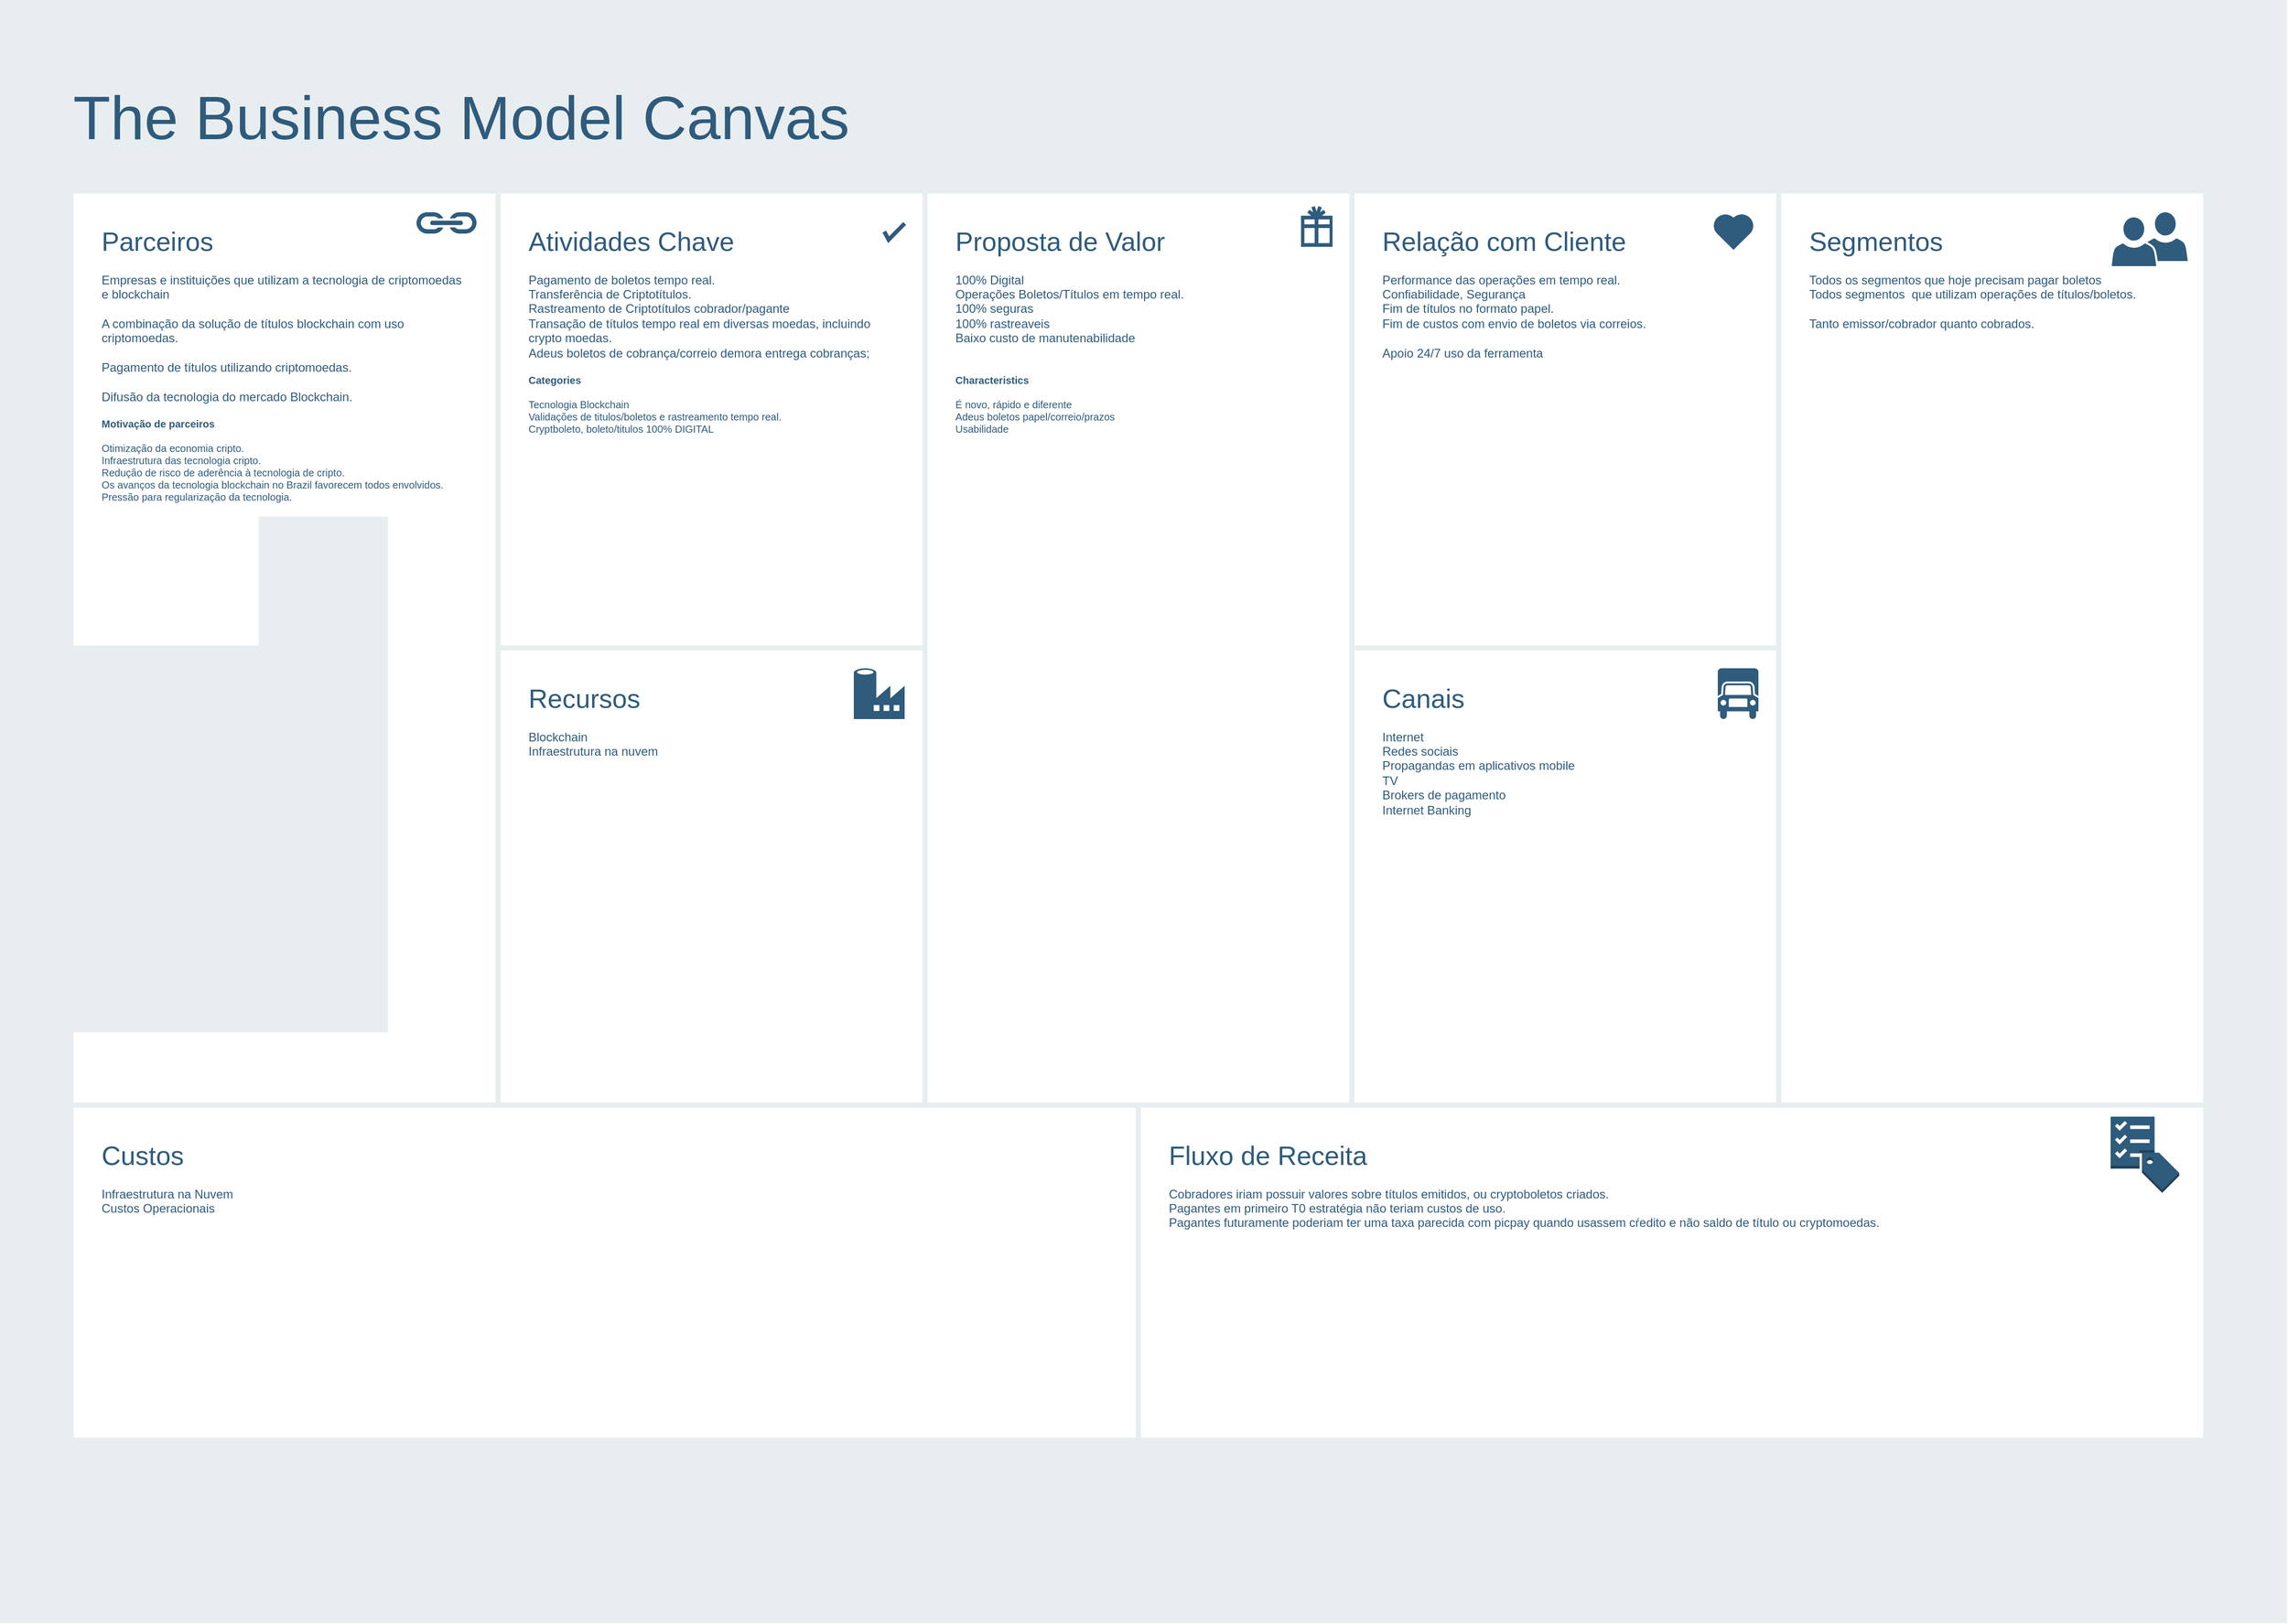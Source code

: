 <mxfile version="12.3.6" type="github" pages="2">
  <diagram id="07fea595-8f29-1299-0266-81d95cde20df" name="The Business Model Canvas">
    <mxGraphModel dx="4000" dy="806" grid="1" gridSize="10" guides="1" tooltips="1" connect="1" arrows="1" fold="1" page="1" pageScale="1" pageWidth="1169" pageHeight="827" background="#ffffff" math="0" shadow="0">
      <root>
        <mxCell id="0"/>
        <mxCell id="1" parent="0"/>
        <mxCell id="698" value="" style="rounded=0;whiteSpace=wrap;html=1;shadow=0;labelBackgroundColor=none;strokeColor=none;strokeWidth=3;fillColor=#e8edf0;fontSize=60;fontColor=#2F5B7C;align=left;" parent="1" vertex="1">
          <mxGeometry x="-2280" y="32" width="2250" height="1598" as="geometry"/>
        </mxCell>
        <mxCell id="699" value="&lt;div style=&quot;font-size: 26px&quot;&gt;Relação com Cliente&lt;br&gt;&lt;/div&gt;&lt;div&gt;&lt;br&gt;&lt;/div&gt;&lt;div&gt;Performance das operações em tempo real.&lt;/div&gt;&lt;div&gt;Confiabilidade, Segurança&lt;br&gt;&lt;/div&gt;Fim de títulos no formato papel.&lt;br&gt;Fim de custos com envio de boletos via correios.&lt;br&gt;&lt;div&gt;&lt;br&gt;&lt;/div&gt;&lt;div&gt;Apoio 24/7 uso da ferramenta&lt;br&gt;&lt;/div&gt;" style="rounded=0;whiteSpace=wrap;html=1;shadow=0;labelBackgroundColor=none;strokeColor=#e8edf0;strokeWidth=5;fillColor=#ffffff;fontSize=12;fontColor=#2F5B7C;align=left;verticalAlign=top;spacing=30;" parent="1" vertex="1">
          <mxGeometry x="-950" y="220" width="420" height="450" as="geometry"/>
        </mxCell>
        <mxCell id="700" value="&lt;font&gt;&lt;font style=&quot;font-size: 26px&quot;&gt;Parceiros&lt;/font&gt;&lt;br&gt;&lt;/font&gt;&lt;font style=&quot;font-size: 12px&quot;&gt;&lt;br style=&quot;font-size: 12px&quot;&gt;&lt;/font&gt;&lt;div&gt;&lt;font style=&quot;font-size: 12px&quot;&gt;&lt;font style=&quot;font-size: 12px&quot;&gt;Empresas e instituições que utilizam a tecnologia de criptomoedas e blockchain&lt;/font&gt;&lt;/font&gt;&lt;/div&gt;&lt;div&gt;&lt;font style=&quot;font-size: 12px&quot;&gt;&lt;font style=&quot;font-size: 12px&quot;&gt;&lt;br&gt;&lt;/font&gt;&lt;/font&gt;&lt;/div&gt;&lt;div&gt;&lt;font style=&quot;font-size: 12px&quot;&gt;&lt;font style=&quot;font-size: 12px&quot;&gt;A combinação da solução de títulos blockchain com uso criptomoedas.&lt;br&gt;&lt;/font&gt;&lt;/font&gt;&lt;/div&gt;&lt;div&gt;&lt;font style=&quot;font-size: 12px&quot;&gt;&lt;font style=&quot;font-size: 12px&quot;&gt;&lt;br&gt;&lt;/font&gt;&lt;/font&gt;&lt;/div&gt;&lt;div&gt;&lt;font style=&quot;font-size: 12px&quot;&gt;&lt;font style=&quot;font-size: 12px&quot;&gt;Pagamento de títulos utilizando criptomoedas.&lt;/font&gt;&lt;/font&gt;&lt;/div&gt;&lt;div&gt;&lt;font style=&quot;font-size: 12px&quot;&gt;&lt;font style=&quot;font-size: 12px&quot;&gt;&lt;br&gt;&lt;/font&gt;&lt;/font&gt;&lt;/div&gt;&lt;div&gt;&lt;font style=&quot;font-size: 12px&quot;&gt;&lt;font style=&quot;font-size: 12px&quot;&gt;Difusão da tecnologia do mercado Blockchain.&lt;br&gt;&lt;/font&gt;&lt;/font&gt;&lt;/div&gt;&lt;font style=&quot;font-size: 12px&quot;&gt;&lt;br style=&quot;font-size: 12px&quot;&gt;&lt;/font&gt;&lt;div style=&quot;font-size: 10px&quot;&gt;&lt;font style=&quot;font-size: 10px&quot;&gt;&lt;b&gt;Motivação de parceiros&lt;br&gt;&lt;/b&gt;&lt;/font&gt;&lt;/div&gt;&lt;div style=&quot;font-size: 10px&quot;&gt;&lt;font style=&quot;font-size: 10px&quot;&gt;&lt;b&gt;&lt;br&gt;&lt;/b&gt;&lt;/font&gt;&lt;/div&gt;&lt;div style=&quot;font-size: 10px&quot;&gt;&lt;font style=&quot;font-size: 10px&quot;&gt;Otimização da economia cripto.&lt;br&gt;&lt;/font&gt;&lt;/div&gt;&lt;div style=&quot;font-size: 10px&quot;&gt;&lt;font style=&quot;font-size: 10px&quot;&gt;Infraestrutura das tecnologia cripto.&lt;br&gt;&lt;/font&gt;&lt;/div&gt;&lt;div style=&quot;font-size: 10px&quot;&gt;&lt;font style=&quot;font-size: 10px&quot;&gt;Redução de risco de aderência à tecnologia de cripto.&lt;br&gt;&lt;/font&gt;&lt;/div&gt;&lt;div style=&quot;font-size: 10px&quot;&gt;&lt;font style=&quot;font-size: 10px&quot;&gt;Os avanços da tecnologia blockchain no Brazil favorecem todos envolvidos. &lt;br&gt;&lt;/font&gt;&lt;/div&gt;&lt;div style=&quot;font-size: 10px&quot;&gt;&lt;font style=&quot;font-size: 10px&quot;&gt;Pressão para regularização da tecnologia.&lt;br&gt;&lt;/font&gt;&lt;/div&gt;&lt;div style=&quot;font-size: 12px&quot;&gt;&lt;br style=&quot;font-size: 12px&quot;&gt;&lt;/div&gt;" style="rounded=0;whiteSpace=wrap;html=1;shadow=0;labelBackgroundColor=none;strokeColor=#e8edf0;strokeWidth=5;fillColor=#ffffff;fontSize=12;fontColor=#2F5B7C;align=left;verticalAlign=top;spacing=30;" parent="1" vertex="1">
          <mxGeometry x="-2210" y="220" width="420" height="900" as="geometry"/>
        </mxCell>
        <mxCell id="701" value="&lt;font&gt;&lt;font style=&quot;font-size: 26px&quot;&gt;Atividades Chave&lt;/font&gt;&lt;br style=&quot;font-size: 12px&quot;&gt;&lt;/font&gt;&lt;font&gt;&lt;br style=&quot;font-size: 12px&quot;&gt;&lt;div&gt;Pagamento de boletos tempo real.&lt;/div&gt;&lt;div&gt;Transferência de Criptotítulos.&lt;/div&gt;&lt;div&gt;Rastreamento de Criptotítulos cobrador/pagante&lt;br&gt;&lt;/div&gt;&lt;div&gt;Transação de títulos tempo real em diversas moedas, incluindo crypto moedas.&lt;/div&gt;&lt;div&gt;Adeus boletos de cobrança/correio demora entrega cobranças;&lt;br&gt;&lt;/div&gt;&lt;div&gt;&lt;br&gt;&lt;/div&gt;&lt;/font&gt;&lt;div style=&quot;font-size: 10px&quot;&gt;&lt;div&gt;&lt;b&gt;Categories&lt;/b&gt;&lt;/div&gt;&lt;div&gt;&lt;br&gt;&lt;/div&gt;&lt;div&gt;Tecnologia Blockchain&lt;br&gt;&lt;/div&gt;&lt;div&gt;Validações de titulos/boletos e rastreamento tempo real.&lt;br&gt;&lt;/div&gt;&lt;div&gt;Cryptboleto, boleto/titulos 100% DIGITAL&lt;br&gt;&lt;/div&gt;&lt;/div&gt;&lt;div&gt;&lt;br&gt;&lt;/div&gt;" style="rounded=0;whiteSpace=wrap;html=1;shadow=0;labelBackgroundColor=none;strokeColor=#e8edf0;strokeWidth=5;fillColor=#ffffff;fontSize=12;fontColor=#2F5B7C;align=left;verticalAlign=top;spacing=30;" parent="1" vertex="1">
          <mxGeometry x="-1790" y="220" width="420" height="450" as="geometry"/>
        </mxCell>
        <mxCell id="702" value="&lt;div&gt;&lt;font style=&quot;font-size: 26px&quot;&gt;Recursos&lt;br&gt;&lt;/font&gt;&lt;/div&gt;&lt;div&gt;&lt;br&gt;&lt;/div&gt;Blockchain&lt;br&gt;Infraestrutura na nuvem" style="rounded=0;whiteSpace=wrap;html=1;shadow=0;labelBackgroundColor=none;strokeColor=#e8edf0;strokeWidth=5;fillColor=#ffffff;fontSize=12;fontColor=#2F5B7C;align=left;verticalAlign=top;spacing=30;" parent="1" vertex="1">
          <mxGeometry x="-1790" y="670" width="420" height="450" as="geometry"/>
        </mxCell>
        <mxCell id="703" value="&lt;div style=&quot;font-size: 26px&quot;&gt;Proposta de Valor&lt;br&gt;&lt;/div&gt;&lt;div&gt;&lt;br&gt;&lt;/div&gt;&lt;div&gt;100% Digital&lt;/div&gt;&lt;div&gt;Operações Boletos/Títulos em tempo real.&lt;/div&gt;&lt;div&gt;100% seguras&lt;/div&gt;&lt;div&gt;100% rastreaveis &lt;br&gt;&lt;/div&gt;&lt;div&gt;Baixo custo de manutenabilidade&lt;/div&gt;&lt;div&gt;&lt;br&gt;&lt;/div&gt;&lt;div&gt;&lt;br&gt;&lt;/div&gt;&lt;div style=&quot;font-size: 10px&quot;&gt;&lt;font style=&quot;font-size: 10px&quot;&gt;&lt;b&gt;Characteristics&lt;/b&gt;&lt;/font&gt;&lt;/div&gt;&lt;div style=&quot;font-size: 10px&quot;&gt;&lt;font style=&quot;font-size: 10px&quot;&gt;&lt;br&gt;&lt;/font&gt;&lt;/div&gt;&lt;div style=&quot;font-size: 10px&quot;&gt;&lt;font style=&quot;font-size: 10px&quot;&gt;É novo, rápido e diferente&lt;/font&gt;&lt;/div&gt;&lt;div style=&quot;font-size: 10px&quot;&gt;&lt;font style=&quot;font-size: 10px&quot;&gt;Adeus boletos papel/correio/prazos&lt;br&gt;&lt;/font&gt;&lt;/div&gt;&lt;div style=&quot;font-size: 10px&quot;&gt;&lt;font style=&quot;font-size: 10px&quot;&gt;Usabilidade&lt;br&gt;&lt;/font&gt;&lt;/div&gt;&lt;div style=&quot;font-size: 10px&quot;&gt;&lt;br&gt;&lt;/div&gt;" style="rounded=0;whiteSpace=wrap;html=1;shadow=0;labelBackgroundColor=none;strokeColor=#e8edf0;strokeWidth=5;fillColor=#ffffff;fontSize=12;fontColor=#2F5B7C;align=left;verticalAlign=top;spacing=30;" parent="1" vertex="1">
          <mxGeometry x="-1370" y="220" width="420" height="900" as="geometry"/>
        </mxCell>
        <mxCell id="704" value="&lt;div&gt;&lt;font style=&quot;font-size: 26px&quot;&gt;Segmentos&lt;br&gt;&lt;/font&gt;&lt;/div&gt;&lt;div&gt;&lt;br&gt;&lt;/div&gt;&lt;div&gt;Todos os segmentos que hoje precisam pagar boletos&lt;/div&gt;&lt;div&gt;Todos segmentos&amp;nbsp; que utilizam operações de títulos/boletos.&lt;/div&gt;&lt;div&gt;&lt;br&gt;&lt;/div&gt;&lt;div&gt;Tanto emissor/cobrador quanto cobrados.&lt;br&gt;&lt;/div&gt;" style="rounded=0;whiteSpace=wrap;html=1;shadow=0;labelBackgroundColor=none;strokeColor=#e8edf0;strokeWidth=5;fillColor=#ffffff;fontSize=12;fontColor=#2F5B7C;align=left;verticalAlign=top;spacing=30;" parent="1" vertex="1">
          <mxGeometry x="-530" y="220" width="420" height="900" as="geometry"/>
        </mxCell>
        <mxCell id="705" value="&lt;div&gt;&lt;font style=&quot;font-size: 26px&quot;&gt;Canais&lt;/font&gt;&lt;/div&gt;&lt;div&gt;&lt;br&gt;&lt;/div&gt;&lt;div&gt;&lt;span&gt;Internet&lt;/span&gt;&lt;br&gt;&lt;/div&gt;&lt;div&gt;Redes sociais&lt;/div&gt;&lt;div&gt;&lt;span&gt;Propagandas em aplicativos mobile&lt;/span&gt;&lt;br&gt;&lt;/div&gt;&lt;div&gt;&lt;span&gt;TV&lt;/span&gt;&lt;/div&gt;&lt;div&gt;Brokers de pagamento&lt;/div&gt;&lt;div&gt;Internet Banking&lt;/div&gt;&lt;div&gt;&lt;br&gt;&lt;/div&gt;" style="rounded=0;whiteSpace=wrap;html=1;shadow=0;labelBackgroundColor=none;strokeColor=#e8edf0;strokeWidth=5;fillColor=#ffffff;fontSize=12;fontColor=#2F5B7C;align=left;verticalAlign=top;spacing=30;" parent="1" vertex="1">
          <mxGeometry x="-950" y="670" width="420" height="450" as="geometry"/>
        </mxCell>
        <mxCell id="706" value="&lt;div style=&quot;font-size: 26px&quot;&gt;Custos&lt;/div&gt;&lt;div&gt;&lt;br&gt;&lt;/div&gt;&lt;div&gt;Infraestrutura na Nuvem&lt;/div&gt;&lt;div&gt;Custos Operacionais&lt;/div&gt;&lt;div&gt;&lt;br&gt;&lt;/div&gt;" style="rounded=0;whiteSpace=wrap;html=1;shadow=0;labelBackgroundColor=none;strokeColor=#e8edf0;strokeWidth=5;fillColor=#ffffff;fontSize=12;fontColor=#2F5B7C;align=left;verticalAlign=top;spacing=30;" parent="1" vertex="1">
          <mxGeometry x="-2210" y="1120" width="1050" height="330" as="geometry"/>
        </mxCell>
        <mxCell id="707" value="&lt;div style=&quot;font-size: 26px&quot;&gt;&lt;font style=&quot;font-size: 26px&quot;&gt;Fluxo de Receita&lt;br&gt;&lt;/font&gt;&lt;/div&gt;&lt;div&gt;&lt;br&gt;&lt;/div&gt;&lt;div&gt;Cobradores iriam possuir valores sobre títulos emitidos, ou cryptoboletos criados.&lt;/div&gt;&lt;div&gt;Pagantes em primeiro T0 estratégia não teriam custos de uso.&lt;/div&gt;&lt;div&gt;Pagantes futuramente poderiam ter uma taxa parecida com picpay quando usassem cŕedito e não saldo de título ou cryptomoedas.&lt;br&gt;&lt;/div&gt;" style="rounded=0;whiteSpace=wrap;html=1;shadow=0;labelBackgroundColor=none;strokeColor=#e8edf0;strokeWidth=5;fillColor=#ffffff;fontSize=12;fontColor=#2F5B7C;align=left;verticalAlign=top;spacing=30;" parent="1" vertex="1">
          <mxGeometry x="-1160" y="1120" width="1050" height="330" as="geometry"/>
        </mxCell>
        <mxCell id="708" value="The Business Model Canvas&lt;br&gt;" style="text;html=1;resizable=0;points=[];autosize=1;align=left;verticalAlign=top;spacingTop=-4;fontSize=60;fontColor=#2F5B7C;" parent="1" vertex="1">
          <mxGeometry x="-2210" y="110" width="780" height="70" as="geometry"/>
        </mxCell>
        <mxCell id="709" value="" style="html=1;verticalLabelPosition=bottom;labelBackgroundColor=#ffffff;verticalAlign=top;shadow=0;dashed=0;strokeWidth=4;shape=mxgraph.ios7.misc.check;strokeColor=#2F5B7C;fillColor=#ffffff;gradientColor=none;fontSize=12;fontColor=#2F5B7C;align=left;" parent="1" vertex="1">
          <mxGeometry x="-1410" y="252" width="20" height="16" as="geometry"/>
        </mxCell>
        <mxCell id="710" value="" style="shape=mxgraph.signs.travel.present;html=1;fillColor=#2F5B7C;strokeColor=none;verticalLabelPosition=bottom;verticalAlign=top;align=center;shadow=0;labelBackgroundColor=none;fontSize=12;fontColor=#2F5B7C;" parent="1" vertex="1">
          <mxGeometry x="-1000" y="235" width="31" height="40" as="geometry"/>
        </mxCell>
        <mxCell id="711" value="" style="html=1;verticalLabelPosition=bottom;labelBackgroundColor=#ffffff;verticalAlign=top;strokeWidth=3;strokeColor=none;fillColor=#2F5B7C;shadow=0;dashed=0;shape=mxgraph.ios7.icons.heart;fontSize=12;fontColor=#2F5B7C;align=left;" parent="1" vertex="1">
          <mxGeometry x="-595.0" y="242" width="41" height="36" as="geometry"/>
        </mxCell>
        <mxCell id="715" value="" style="shadow=0;dashed=0;html=1;strokeColor=none;labelPosition=center;verticalLabelPosition=bottom;verticalAlign=top;shape=mxgraph.mscae.cloud.data_factory;fillColor=#2F5B7C;labelBackgroundColor=none;fontSize=10;fontColor=#2F5B7C;align=left;" parent="1" vertex="1">
          <mxGeometry x="-1440" y="690" width="50" height="50" as="geometry"/>
        </mxCell>
        <mxCell id="716" value="" style="shape=mxgraph.signs.transportation.truck_6;html=1;fillColor=#2F5B7C;strokeColor=none;verticalLabelPosition=bottom;verticalAlign=top;align=center;shadow=0;labelBackgroundColor=none;fontSize=10;fontColor=#2F5B7C;aspect=fixed;" parent="1" vertex="1">
          <mxGeometry x="-590" y="690" width="40" height="50" as="geometry"/>
        </mxCell>
        <mxCell id="717" value="" style="shape=image;html=1;verticalAlign=top;verticalLabelPosition=bottom;labelBackgroundColor=#ffffff;imageAspect=0;aspect=fixed;image=https://cdn4.iconfinder.com/data/icons/evil-icons-user-interface/64/price-128.png;shadow=0;strokeColor=#e8edf0;strokeWidth=3;fillColor=#2F5B7C;gradientColor=none;fontSize=10;fontColor=#2F5B7C;align=left;" parent="1" vertex="1">
          <mxGeometry x="-1226" y="1140" width="58" height="58" as="geometry"/>
        </mxCell>
        <mxCell id="718" value="" style="dashed=0;html=1;shape=mxgraph.aws3.checklist_cost;fillColor=#2F5B7C;gradientColor=none;shadow=0;labelBackgroundColor=none;strokeColor=none;strokeWidth=3;fontSize=10;fontColor=#2F5B7C;align=left;" parent="1" vertex="1">
          <mxGeometry x="-203.5" y="1131.5" width="67.5" height="75" as="geometry"/>
        </mxCell>
        <mxCell id="719" value="" style="shadow=0;dashed=0;html=1;strokeColor=none;fillColor=#2F5B7C;labelPosition=center;verticalLabelPosition=bottom;verticalAlign=top;outlineConnect=0;shape=mxgraph.office.concepts.link;labelBackgroundColor=none;fontSize=10;fontColor=#000000;align=left;" parent="1" vertex="1">
          <mxGeometry x="-1871" y="241" width="61" height="21" as="geometry"/>
        </mxCell>
        <mxCell id="720" value="" style="group" parent="1" vertex="1" connectable="0">
          <mxGeometry x="-203.5" y="245" width="69" height="50" as="geometry"/>
        </mxCell>
        <mxCell id="721" value="" style="shadow=0;dashed=0;html=1;strokeColor=#FFFFFF;labelPosition=center;verticalLabelPosition=bottom;verticalAlign=top;outlineConnect=0;shape=mxgraph.office.users.user;fillColor=#2F5B7C;labelBackgroundColor=none;fontSize=10;fontColor=#000000;align=left;strokeWidth=2;" parent="720" vertex="1">
          <mxGeometry x="31" y="-5" width="46" height="50" as="geometry"/>
        </mxCell>
        <mxCell id="722" value="" style="shadow=0;dashed=0;html=1;strokeColor=#FFFFFF;labelPosition=center;verticalLabelPosition=bottom;verticalAlign=top;outlineConnect=0;shape=mxgraph.office.users.user;fillColor=#2F5B7C;labelBackgroundColor=none;fontSize=10;fontColor=#000000;align=left;strokeWidth=2;" parent="720" vertex="1">
          <mxGeometry width="46" height="50" as="geometry"/>
        </mxCell>
      </root>
    </mxGraphModel>
  </diagram>
  <diagram id="mQGApk8baVR1JqvsF_KI" name="Product Vision Board">
    <mxGraphModel dx="3976" dy="753" grid="1" gridSize="10" guides="1" tooltips="1" connect="1" arrows="1" fold="1" page="1" pageScale="1" pageWidth="850" pageHeight="1100" math="0" shadow="0">
      <root>
        <mxCell id="NGLXr6QBE0B2UHdIiDb8-0"/>
        <mxCell id="NGLXr6QBE0B2UHdIiDb8-1" parent="NGLXr6QBE0B2UHdIiDb8-0"/>
        <mxCell id="nUK60ZJ4akdMgsGpRx2s-0" value="" style="rounded=0;whiteSpace=wrap;html=1;shadow=0;labelBackgroundColor=none;strokeColor=none;strokeWidth=3;fillColor=#e8edf0;fontSize=60;fontColor=#2F5B7C;align=left;" parent="NGLXr6QBE0B2UHdIiDb8-1" vertex="1">
          <mxGeometry x="-2280" y="80" width="1780" height="890" as="geometry"/>
        </mxCell>
        <mxCell id="nUK60ZJ4akdMgsGpRx2s-1" value="&lt;div style=&quot;font-size: 26px&quot;&gt;Produto&lt;/div&gt;&lt;div&gt;&lt;br&gt;&lt;/div&gt;&lt;div&gt;&lt;div style=&quot;font-size: 10px&quot;&gt;&lt;span&gt;&lt;b&gt;O que é esse produto? O que faz ele se destacar? É viável desenvolvê-lo?&lt;/b&gt;&lt;/span&gt;&lt;/div&gt;&lt;div style=&quot;font-size: 10px&quot;&gt;&lt;br&gt;&lt;/div&gt;&lt;div&gt;&lt;div&gt;&lt;span style=&quot;font-size: 10px&quot;&gt;Plataforma tecnológica, baseada na tecnologia de Blockchain, que permitirá a centralização e digitalização dos títulos bancários.&lt;/span&gt;&lt;/div&gt;&lt;div&gt;&lt;br&gt;&lt;/div&gt;&lt;div&gt;&lt;span style=&quot;font-size: 10px&quot;&gt;Será necessário que as instituições financeiras (bancos, meios de pagamento, brokers etc) passem a utilizar essa nova plataforma como única fonte da verdade no que tange a emissão de títulos.&lt;/span&gt;&lt;/div&gt;&lt;div&gt;&lt;span style=&quot;font-size: 10px&quot;&gt;Os pagamentos serão refletidos online, para todos os envolvidos numa dada transação.&lt;/span&gt;&lt;/div&gt;&lt;div style=&quot;font-size: 10px&quot;&gt;&lt;br&gt;&lt;/div&gt;&lt;/div&gt;&lt;div style=&quot;font-size: 10px&quot;&gt;&lt;span&gt;Transformação Títulos em 100% Digital.&lt;/span&gt;&lt;br&gt;&lt;/div&gt;&lt;div style=&quot;font-size: 10px&quot;&gt;&lt;br&gt;&lt;/div&gt;&lt;div style=&quot;font-size: 10px&quot;&gt;Elimina todas as dores relacionadas a títulos, como tempo de compensação, diferentes entidades envolvidas etc.&lt;/div&gt;&lt;div style=&quot;font-size: 10px&quot;&gt;&lt;br&gt;&lt;/div&gt;&lt;div style=&quot;font-size: 10px&quot;&gt;Torna todas as operações de títulos real time, talvez mais rápida que cartão de crédito.&lt;/div&gt;&lt;div style=&quot;font-size: 10px&quot;&gt;&lt;br&gt;&lt;/div&gt;&lt;div style=&quot;font-size: 10px&quot;&gt;Introdução criptomoedas ao dia dia dos clientes.&lt;/div&gt;&lt;div style=&quot;font-size: 10px&quot;&gt;&lt;br&gt;&lt;/div&gt;&lt;div style=&quot;font-size: 10px&quot;&gt;Centraliza todas as operações de títulos, na wallet do cliente, onde poderá ser a mesma wallet de criptomoedas.&lt;br&gt;&lt;/div&gt;&lt;/div&gt;&lt;div&gt;&lt;br&gt;&lt;/div&gt;" style="rounded=0;whiteSpace=wrap;html=1;shadow=0;labelBackgroundColor=none;strokeColor=#e8edf0;strokeWidth=5;fillColor=#ffffff;fontSize=12;fontColor=#2F5B7C;align=left;verticalAlign=top;spacing=30;" parent="NGLXr6QBE0B2UHdIiDb8-1" vertex="1">
          <mxGeometry x="-968" y="427" width="420" height="513" as="geometry"/>
        </mxCell>
        <mxCell id="nUK60ZJ4akdMgsGpRx2s-2" value="&lt;font&gt;&lt;font style=&quot;font-size: 26px&quot;&gt;Visão&lt;/font&gt;&lt;br&gt;&lt;/font&gt;&lt;font style=&quot;font-size: 12px&quot;&gt;&lt;br style=&quot;font-size: 12px&quot;&gt;&lt;/font&gt;&lt;font style=&quot;font-size: 12px&quot;&gt;&lt;/font&gt;&lt;div style=&quot;font-size: 10px&quot;&gt;&lt;font style=&quot;font-size: 10px&quot;&gt;&lt;b&gt;Qual o propósito da criação desde produto? Qual a mudança positiva ele irá causar?&lt;br&gt;&lt;/b&gt;&lt;/font&gt;&lt;/div&gt;&lt;div style=&quot;font-size: 10px&quot;&gt;&lt;font style=&quot;font-size: 10px&quot;&gt;&lt;b&gt;&lt;br&gt;&lt;/b&gt;&lt;/font&gt;&lt;/div&gt;&lt;div style=&quot;font-size: 10px&quot;&gt;A criação de uma tecnologia pioneira no Brasil, para compra, venda e troca de títulos utilizando Blockchain. Sendo assim, não será mais necessária uma entidade intermediando as transações e validações de títulos,&lt;/div&gt;&lt;div style=&quot;font-size: 10px&quot;&gt;&lt;font style=&quot;font-size: 10px&quot;&gt;além da segurança do Blockchain, títulos como boletos tornam-se criptografados, seguros, validados pela tecnologia, rastreáveis e emissões e pagamentos serão em tempo real.&lt;br&gt;&lt;/font&gt;&lt;/div&gt;&lt;div style=&quot;font-size: 10px&quot;&gt;&lt;font style=&quot;font-size: 10px&quot;&gt;&lt;br&gt;&lt;/font&gt;&lt;/div&gt;&lt;div style=&quot;font-size: 10px&quot;&gt;&lt;font style=&quot;font-size: 10px&quot;&gt;Impacto resumesse em tornar todos os títulos 100% digitais e centralizados. Não existirá títulos espalhados em diversas entidades e mantidos via um grande sistema centralizador como FEBRABAN, poderá ser feita diretamente&lt;/font&gt;&lt;/div&gt;&lt;div style=&quot;font-size: 10px&quot;&gt;&lt;font style=&quot;font-size: 10px&quot;&gt;emissor pagante, diretamente, nos dois sentidos.&lt;br&gt;&lt;/font&gt;&lt;/div&gt;&lt;div style=&quot;font-size: 12px&quot;&gt;&lt;br style=&quot;font-size: 12px&quot;&gt;&lt;/div&gt;" style="rounded=0;whiteSpace=wrap;html=1;shadow=0;labelBackgroundColor=none;strokeColor=#e8edf0;strokeWidth=5;fillColor=#ffffff;fontSize=12;fontColor=#2F5B7C;align=left;verticalAlign=top;spacing=30;" parent="NGLXr6QBE0B2UHdIiDb8-1" vertex="1">
          <mxGeometry x="-2230" y="220" width="1680" height="200" as="geometry"/>
        </mxCell>
        <mxCell id="nUK60ZJ4akdMgsGpRx2s-3" value="&lt;font&gt;&lt;font style=&quot;font-size: 26px&quot;&gt;Grupos atendidos&lt;/font&gt;&lt;br style=&quot;font-size: 12px&quot;&gt;&lt;/font&gt;&lt;font&gt;&lt;br&gt;&lt;div style=&quot;font-size: 10px&quot;&gt;&lt;b&gt;Qual mercado ou segmento de mercado esse produto atenderá? Quem são os consumidores e usuários atendidos?&lt;br&gt;&lt;/b&gt;&lt;/div&gt;&lt;div style=&quot;font-size: 10px&quot;&gt;&lt;br&gt;&lt;/div&gt;&lt;div style=&quot;font-size: 10px&quot;&gt;Instituições financeiras&lt;/div&gt;&lt;div style=&quot;font-size: 10px&quot;&gt;&lt;br&gt;Pessoas físicas ou jurídicas que realizam a emissão ou pagamentos de títulos.&lt;/div&gt;&lt;div style=&quot;font-size: 10px&quot;&gt;&lt;span&gt;&lt;br&gt;&lt;/span&gt;&lt;/div&gt;&lt;div style=&quot;font-size: 10px&quot;&gt;&lt;span&gt;Cobranças de qualquer gênero que geram títulos.&lt;/span&gt;&lt;br&gt;&lt;/div&gt;&lt;div style=&quot;font-size: 10px&quot;&gt;&lt;br&gt;&lt;/div&gt;&lt;div style=&quot;font-size: 10px&quot;&gt;Compra, Venda e Troca de títulos diretamente entre pessoas x empresas, empresas x empresas, pessoas x pessoas.&lt;br&gt;&lt;/div&gt;&lt;div&gt;&lt;br&gt;&lt;/div&gt;&lt;/font&gt;" style="rounded=0;whiteSpace=wrap;html=1;shadow=0;labelBackgroundColor=none;strokeColor=#e8edf0;strokeWidth=5;fillColor=#ffffff;fontSize=12;fontColor=#2F5B7C;align=left;verticalAlign=top;spacing=30;" parent="NGLXr6QBE0B2UHdIiDb8-1" vertex="1">
          <mxGeometry x="-2230" y="426" width="420" height="514" as="geometry"/>
        </mxCell>
        <mxCell id="nUK60ZJ4akdMgsGpRx2s-4" value="&lt;div&gt;&lt;font style=&quot;font-size: 26px&quot;&gt;Objetivos de negócio&lt;br&gt;&lt;/font&gt;&lt;/div&gt;&lt;div&gt;&lt;div style=&quot;font-size: 10px&quot;&gt;&lt;b&gt;&lt;br&gt;&lt;/b&gt;&lt;/div&gt;&lt;div style=&quot;font-size: 10px&quot;&gt;&lt;b&gt;Como esse produto beneficiará a empresa? Quais são os objetivos de negócio?&lt;br&gt;&lt;/b&gt;&lt;/div&gt;&lt;div style=&quot;font-size: 10px&quot;&gt;&lt;b&gt;&lt;br&gt;&lt;/b&gt;&lt;/div&gt;&lt;div style=&quot;font-size: 10px&quot;&gt;Pagamentos em tempo real&lt;/div&gt;&lt;div style=&quot;font-size: 10px&quot;&gt;&lt;br&gt;&lt;/div&gt;&lt;div style=&quot;font-size: 10px&quot;&gt;Única e simples fonte de títulos, como criptomoedas.&lt;/div&gt;&lt;div style=&quot;font-size: 10px&quot;&gt;&lt;br&gt;&lt;/div&gt;&lt;div style=&quot;font-size: 10px&quot;&gt;Sem diferenças transacionais entre instituições.&lt;/div&gt;&lt;div style=&quot;font-size: 10px&quot;&gt;&lt;br&gt;&lt;/div&gt;&lt;div style=&quot;font-size: 10px&quot;&gt;Sem limitações físicas operacionais.&lt;/div&gt;&lt;div style=&quot;font-size: 10px&quot;&gt;&lt;br&gt;&lt;/div&gt;&lt;div style=&quot;font-size: 10px&quot;&gt;Fraude praticamente impossível.&lt;/div&gt;&lt;div style=&quot;font-size: 10px&quot;&gt;&lt;br&gt;&lt;/div&gt;&lt;div style=&quot;font-size: 10px&quot;&gt;Transação 100% auditável.&lt;/div&gt;&lt;div style=&quot;font-size: 10px&quot;&gt;&lt;br&gt;&lt;/div&gt;&lt;div style=&quot;font-size: 10px&quot;&gt;Fácil fiscalização do governo sobre os títulos dos CPFs, CNPJs.&lt;/div&gt;&lt;div style=&quot;font-size: 10px&quot;&gt;&lt;br&gt;&lt;/div&gt;&lt;div style=&quot;font-size: 10px&quot;&gt;Carteira digital de títulos/cobranças.&lt;br&gt;&lt;/div&gt;&lt;/div&gt;&lt;div&gt;&lt;br&gt;&lt;/div&gt;" style="rounded=0;whiteSpace=wrap;html=1;shadow=0;labelBackgroundColor=none;strokeColor=#e8edf0;strokeWidth=5;fillColor=#ffffff;fontSize=12;fontColor=#2F5B7C;align=left;verticalAlign=top;spacing=30;" parent="NGLXr6QBE0B2UHdIiDb8-1" vertex="1">
          <mxGeometry x="-1810" y="426" width="420" height="514" as="geometry"/>
        </mxCell>
        <mxCell id="nUK60ZJ4akdMgsGpRx2s-5" value="&lt;div style=&quot;font-size: 26px&quot;&gt;Necessidades&lt;/div&gt;&lt;div&gt;&lt;br&gt;&lt;/div&gt;&lt;div&gt;&lt;div style=&quot;font-size: 10px&quot;&gt;&lt;span&gt;&lt;b&gt;Qual problema esse produto resolve? Quais benefícios o mesmo trará?&lt;/b&gt;&lt;/span&gt;&lt;/div&gt;&lt;div style=&quot;font-size: 10px&quot;&gt;&lt;span&gt;&lt;b&gt;&lt;br&gt;&lt;/b&gt;&lt;/span&gt;&lt;/div&gt;&lt;div style=&quot;font-size: 10px&quot;&gt;&lt;span&gt;Não será mais preciso procurar em diferentes fontes quais títulos precisam ser quitados.&lt;/span&gt;&lt;/div&gt;&lt;div style=&quot;font-size: 10px&quot;&gt;&lt;span&gt;&lt;br&gt;&lt;/span&gt;&lt;/div&gt;&lt;div style=&quot;font-size: 10px&quot;&gt;&lt;span&gt;Qualquer tipo de cobrança poderá ser criando no sistema de cripto títulos eliminando 100% papel e carnês.&lt;/span&gt;&lt;/div&gt;&lt;div style=&quot;font-size: 10px&quot;&gt;&lt;span&gt;&lt;br&gt;&lt;/span&gt;&lt;/div&gt;&lt;div style=&quot;font-size: 10px&quot;&gt;&lt;span&gt;Financiamentos poderão serem realizados diretamentes pelo blockchain.&lt;/span&gt;&lt;/div&gt;&lt;div style=&quot;font-size: 10px&quot;&gt;&lt;span&gt;&lt;br&gt;&lt;/span&gt;&lt;/div&gt;&lt;div style=&quot;font-size: 10px&quot;&gt;&lt;span&gt;Os títulos serão transacionados sem empresa intermediando a transação.&lt;/span&gt;&lt;/div&gt;&lt;div style=&quot;font-size: 10px&quot;&gt;&lt;span&gt;&lt;br&gt;&lt;/span&gt;&lt;/div&gt;&lt;div style=&quot;font-size: 10px&quot;&gt;&lt;span&gt;Títulos serão tão rápidos quanto transações de cartão de cŕedito.&lt;/span&gt;&lt;/div&gt;&lt;div style=&quot;font-size: 10px&quot;&gt;&lt;span&gt;&lt;br&gt;&lt;/span&gt;&lt;/div&gt;&lt;div style=&quot;font-size: 10px&quot;&gt;&lt;span&gt;No time de compesação.&lt;b&gt;&lt;br&gt;&lt;/b&gt;&lt;/span&gt;&lt;/div&gt;&lt;/div&gt;&lt;div&gt;&lt;br&gt;&lt;/div&gt;" style="rounded=0;whiteSpace=wrap;html=1;shadow=0;labelBackgroundColor=none;strokeColor=#e8edf0;strokeWidth=5;fillColor=#ffffff;fontSize=12;fontColor=#2F5B7C;align=left;verticalAlign=top;spacing=30;" parent="NGLXr6QBE0B2UHdIiDb8-1" vertex="1">
          <mxGeometry x="-1390" y="426" width="420" height="514" as="geometry"/>
        </mxCell>
        <mxCell id="nUK60ZJ4akdMgsGpRx2s-10" value="The Product Vision Board" style="text;html=1;resizable=0;points=[];autosize=1;align=left;verticalAlign=top;spacingTop=-4;fontSize=60;fontColor=#2F5B7C;" parent="NGLXr6QBE0B2UHdIiDb8-1" vertex="1">
          <mxGeometry x="-2225" y="130" width="730" height="70" as="geometry"/>
        </mxCell>
        <mxCell id="nUK60ZJ4akdMgsGpRx2s-11" value="" style="html=1;verticalLabelPosition=bottom;labelBackgroundColor=#ffffff;verticalAlign=top;shadow=0;dashed=0;strokeWidth=4;shape=mxgraph.ios7.misc.check;strokeColor=#2F5B7C;fillColor=#ffffff;gradientColor=none;fontSize=12;fontColor=#2F5B7C;align=left;" parent="NGLXr6QBE0B2UHdIiDb8-1" vertex="1">
          <mxGeometry x="-614" y="250" width="35" height="28" as="geometry"/>
        </mxCell>
        <mxCell id="nUK60ZJ4akdMgsGpRx2s-13" value="" style="html=1;verticalLabelPosition=bottom;labelBackgroundColor=#ffffff;verticalAlign=top;strokeWidth=3;strokeColor=none;fillColor=#2F5B7C;shadow=0;dashed=0;shape=mxgraph.ios7.icons.heart;fontSize=12;fontColor=#2F5B7C;align=left;" parent="NGLXr6QBE0B2UHdIiDb8-1" vertex="1">
          <mxGeometry x="-1030.0" y="458" width="41" height="36" as="geometry"/>
        </mxCell>
        <mxCell id="nUK60ZJ4akdMgsGpRx2s-14" value="" style="shadow=0;dashed=0;html=1;strokeColor=none;labelPosition=center;verticalLabelPosition=bottom;verticalAlign=top;shape=mxgraph.mscae.cloud.data_factory;fillColor=#2F5B7C;labelBackgroundColor=none;fontSize=10;fontColor=#2F5B7C;align=left;" parent="NGLXr6QBE0B2UHdIiDb8-1" vertex="1">
          <mxGeometry x="-1460" y="446" width="50" height="50" as="geometry"/>
        </mxCell>
        <mxCell id="nUK60ZJ4akdMgsGpRx2s-22" value="" style="shape=mxgraph.signs.travel.present;html=1;fillColor=#2F5B7C;strokeColor=none;verticalLabelPosition=bottom;verticalAlign=top;align=center;shadow=0;labelBackgroundColor=none;fontSize=12;fontColor=#2F5B7C;" parent="NGLXr6QBE0B2UHdIiDb8-1" vertex="1">
          <mxGeometry x="-610" y="451" width="31" height="40" as="geometry"/>
        </mxCell>
        <mxCell id="nUK60ZJ4akdMgsGpRx2s-25" value="" style="group" parent="NGLXr6QBE0B2UHdIiDb8-1" vertex="1" connectable="0">
          <mxGeometry x="-1890" y="456" width="60" height="40" as="geometry"/>
        </mxCell>
        <mxCell id="nUK60ZJ4akdMgsGpRx2s-26" value="" style="shadow=0;dashed=0;html=1;strokeColor=#FFFFFF;labelPosition=center;verticalLabelPosition=bottom;verticalAlign=top;outlineConnect=0;shape=mxgraph.office.users.user;fillColor=#2F5B7C;labelBackgroundColor=none;fontSize=10;fontColor=#000000;align=left;strokeWidth=2;" parent="nUK60ZJ4akdMgsGpRx2s-25" vertex="1">
          <mxGeometry x="26.957" y="-4" width="40" height="40" as="geometry"/>
        </mxCell>
        <mxCell id="nUK60ZJ4akdMgsGpRx2s-27" value="" style="shadow=0;dashed=0;html=1;strokeColor=#FFFFFF;labelPosition=center;verticalLabelPosition=bottom;verticalAlign=top;outlineConnect=0;shape=mxgraph.office.users.user;fillColor=#2F5B7C;labelBackgroundColor=none;fontSize=10;fontColor=#000000;align=left;strokeWidth=2;" parent="nUK60ZJ4akdMgsGpRx2s-25" vertex="1">
          <mxGeometry width="40" height="40" as="geometry"/>
        </mxCell>
      </root>
    </mxGraphModel>
  </diagram>
</mxfile>
